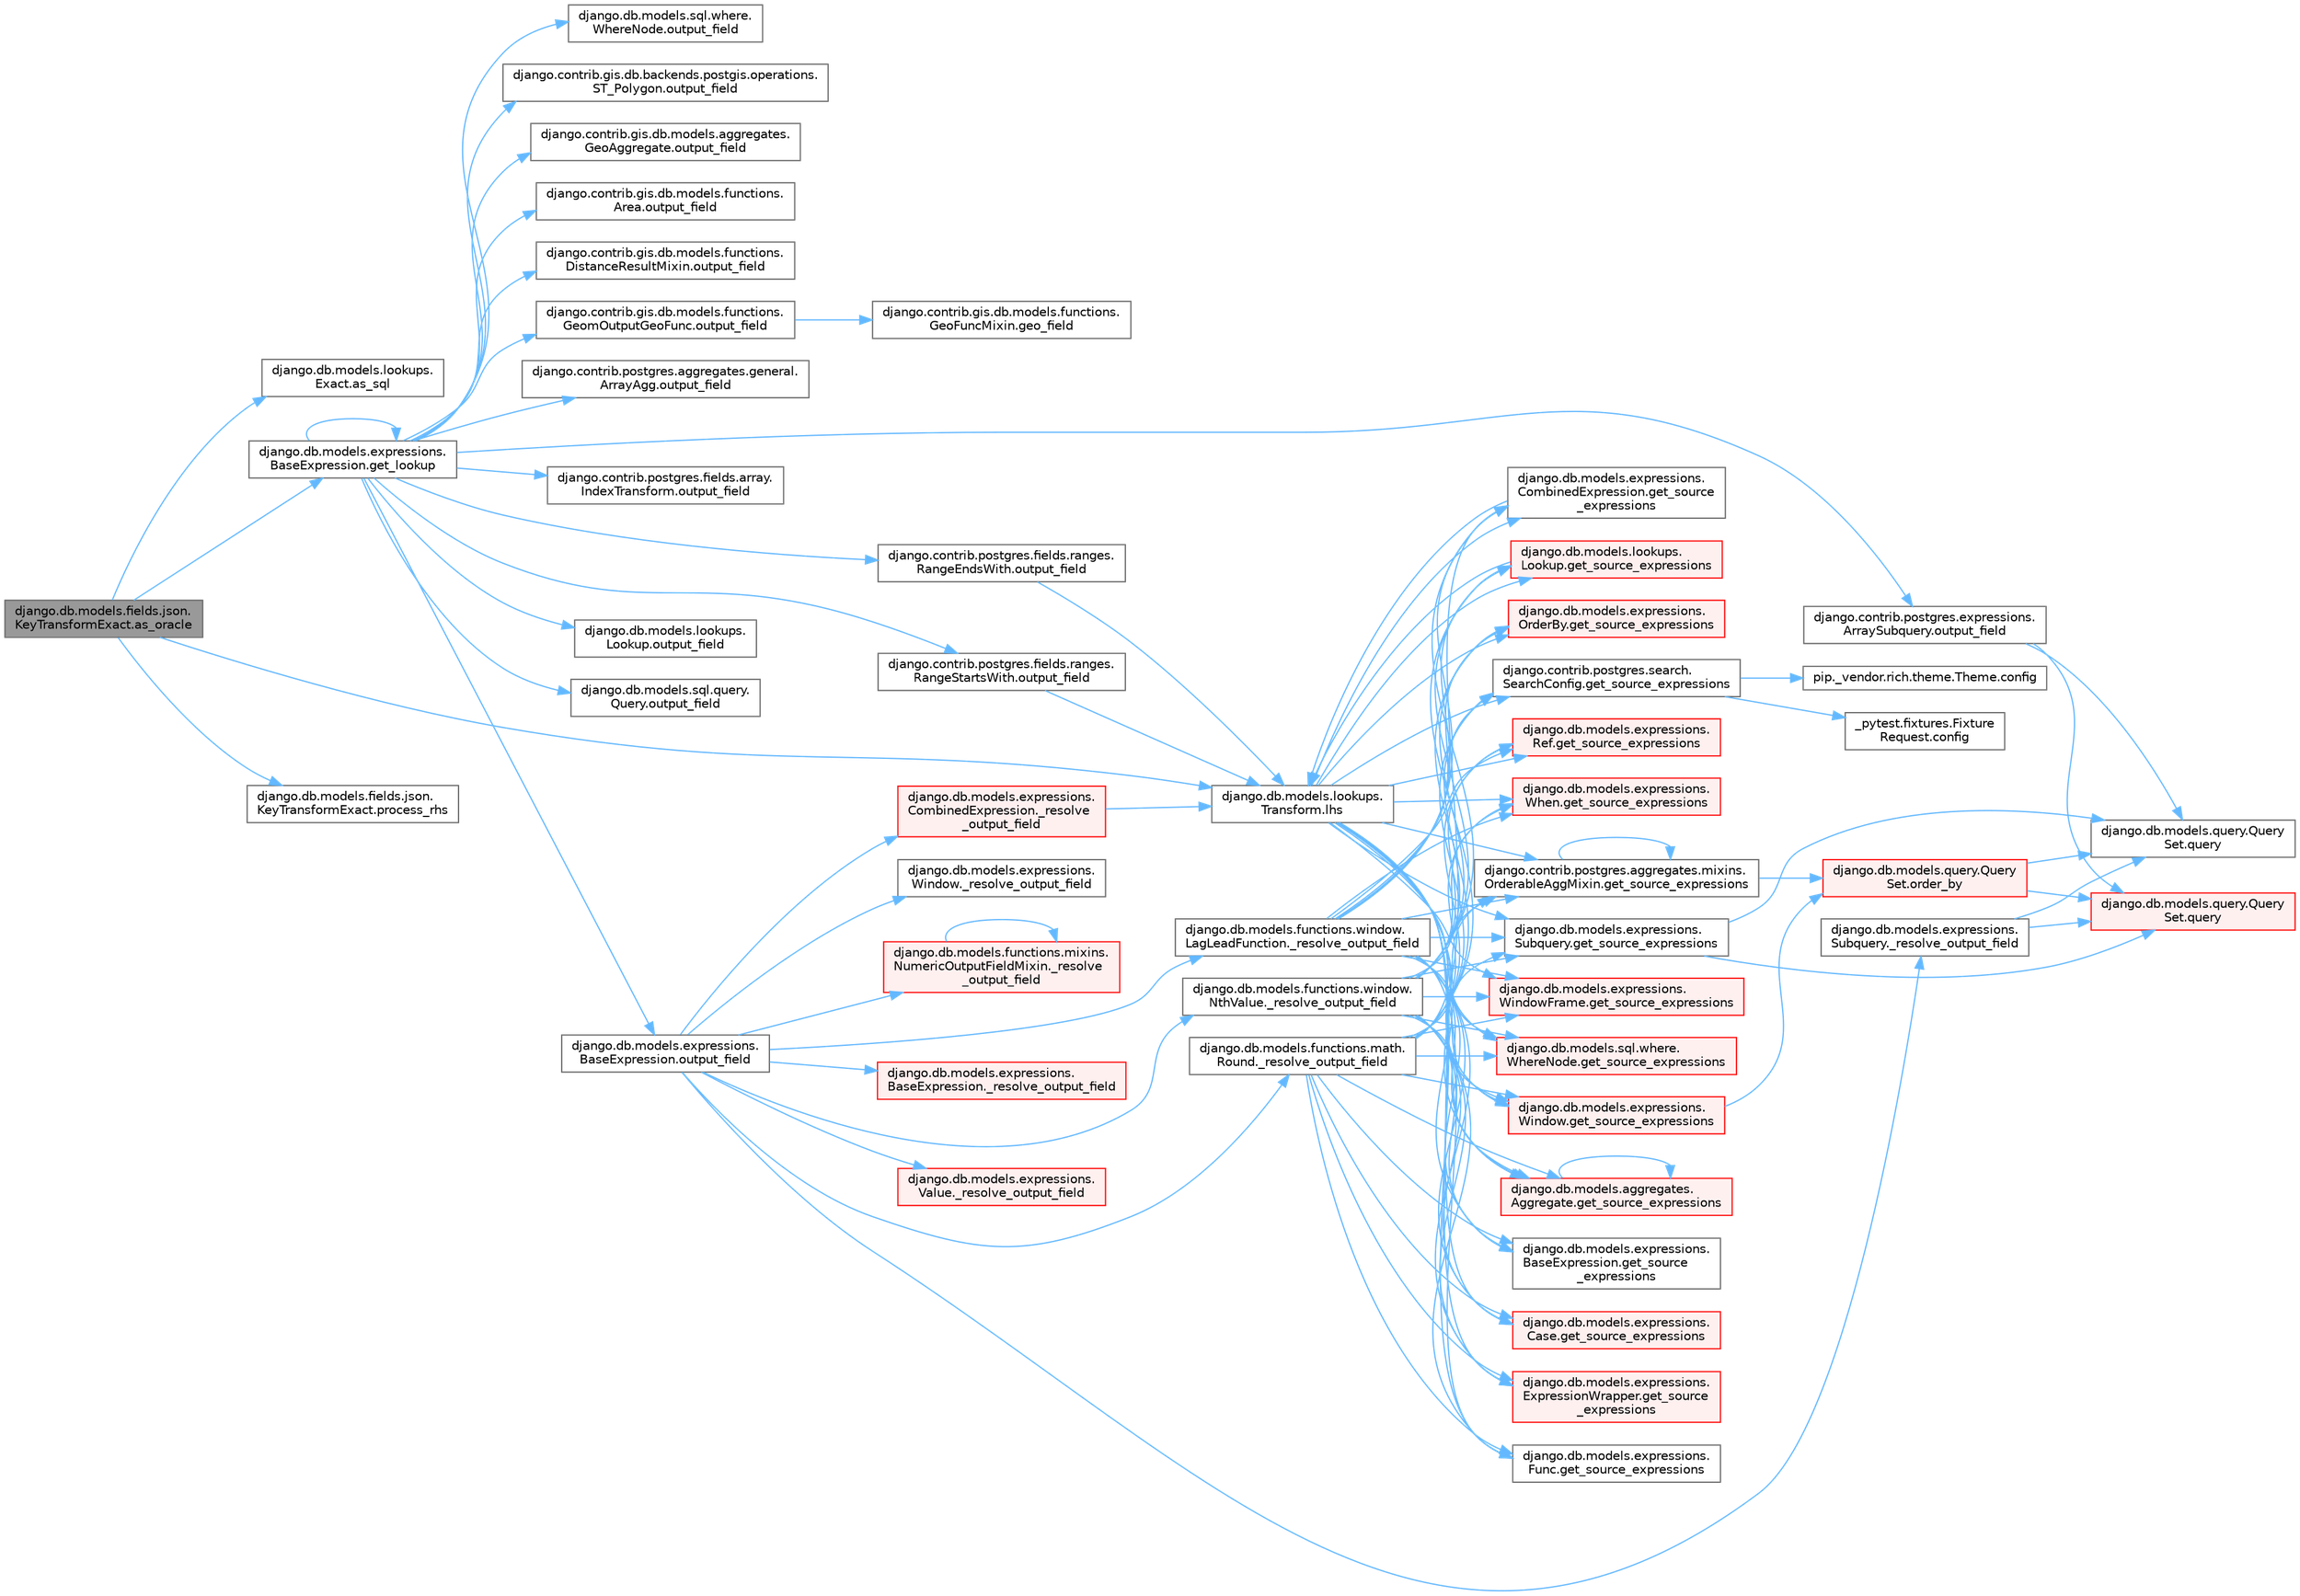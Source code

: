 digraph "django.db.models.fields.json.KeyTransformExact.as_oracle"
{
 // LATEX_PDF_SIZE
  bgcolor="transparent";
  edge [fontname=Helvetica,fontsize=10,labelfontname=Helvetica,labelfontsize=10];
  node [fontname=Helvetica,fontsize=10,shape=box,height=0.2,width=0.4];
  rankdir="LR";
  Node1 [id="Node000001",label="django.db.models.fields.json.\lKeyTransformExact.as_oracle",height=0.2,width=0.4,color="gray40", fillcolor="grey60", style="filled", fontcolor="black",tooltip=" "];
  Node1 -> Node2 [id="edge1_Node000001_Node000002",color="steelblue1",style="solid",tooltip=" "];
  Node2 [id="Node000002",label="django.db.models.lookups.\lExact.as_sql",height=0.2,width=0.4,color="grey40", fillcolor="white", style="filled",URL="$classdjango_1_1db_1_1models_1_1lookups_1_1_exact.html#a25026419abe62ebdc950ead093ab8115",tooltip=" "];
  Node1 -> Node3 [id="edge2_Node000001_Node000003",color="steelblue1",style="solid",tooltip=" "];
  Node3 [id="Node000003",label="django.db.models.expressions.\lBaseExpression.get_lookup",height=0.2,width=0.4,color="grey40", fillcolor="white", style="filled",URL="$classdjango_1_1db_1_1models_1_1expressions_1_1_base_expression.html#a01659a233146096f1936ef43277a45e8",tooltip=" "];
  Node3 -> Node3 [id="edge3_Node000003_Node000003",color="steelblue1",style="solid",tooltip=" "];
  Node3 -> Node4 [id="edge4_Node000003_Node000004",color="steelblue1",style="solid",tooltip=" "];
  Node4 [id="Node000004",label="django.contrib.gis.db.backends.postgis.operations.\lST_Polygon.output_field",height=0.2,width=0.4,color="grey40", fillcolor="white", style="filled",URL="$classdjango_1_1contrib_1_1gis_1_1db_1_1backends_1_1postgis_1_1operations_1_1_s_t___polygon.html#a4427b1b0cb4e6df4fde6c045c562118a",tooltip=" "];
  Node3 -> Node5 [id="edge5_Node000003_Node000005",color="steelblue1",style="solid",tooltip=" "];
  Node5 [id="Node000005",label="django.contrib.gis.db.models.aggregates.\lGeoAggregate.output_field",height=0.2,width=0.4,color="grey40", fillcolor="white", style="filled",URL="$classdjango_1_1contrib_1_1gis_1_1db_1_1models_1_1aggregates_1_1_geo_aggregate.html#a1f680d71d32335c5854387fa09555108",tooltip=" "];
  Node3 -> Node6 [id="edge6_Node000003_Node000006",color="steelblue1",style="solid",tooltip=" "];
  Node6 [id="Node000006",label="django.contrib.gis.db.models.functions.\lArea.output_field",height=0.2,width=0.4,color="grey40", fillcolor="white", style="filled",URL="$classdjango_1_1contrib_1_1gis_1_1db_1_1models_1_1functions_1_1_area.html#a017724b08cd640b0e7e834e003cc103d",tooltip=" "];
  Node3 -> Node7 [id="edge7_Node000003_Node000007",color="steelblue1",style="solid",tooltip=" "];
  Node7 [id="Node000007",label="django.contrib.gis.db.models.functions.\lDistanceResultMixin.output_field",height=0.2,width=0.4,color="grey40", fillcolor="white", style="filled",URL="$classdjango_1_1contrib_1_1gis_1_1db_1_1models_1_1functions_1_1_distance_result_mixin.html#af219b5c12f89e181ada240244818e239",tooltip=" "];
  Node3 -> Node8 [id="edge8_Node000003_Node000008",color="steelblue1",style="solid",tooltip=" "];
  Node8 [id="Node000008",label="django.contrib.gis.db.models.functions.\lGeomOutputGeoFunc.output_field",height=0.2,width=0.4,color="grey40", fillcolor="white", style="filled",URL="$classdjango_1_1contrib_1_1gis_1_1db_1_1models_1_1functions_1_1_geom_output_geo_func.html#a55415993f9af0a2cbde3681557342482",tooltip=" "];
  Node8 -> Node9 [id="edge9_Node000008_Node000009",color="steelblue1",style="solid",tooltip=" "];
  Node9 [id="Node000009",label="django.contrib.gis.db.models.functions.\lGeoFuncMixin.geo_field",height=0.2,width=0.4,color="grey40", fillcolor="white", style="filled",URL="$classdjango_1_1contrib_1_1gis_1_1db_1_1models_1_1functions_1_1_geo_func_mixin.html#aae4bfeb201602d13218e58d1778b4c1b",tooltip=" "];
  Node3 -> Node10 [id="edge10_Node000003_Node000010",color="steelblue1",style="solid",tooltip=" "];
  Node10 [id="Node000010",label="django.contrib.postgres.aggregates.general.\lArrayAgg.output_field",height=0.2,width=0.4,color="grey40", fillcolor="white", style="filled",URL="$classdjango_1_1contrib_1_1postgres_1_1aggregates_1_1general_1_1_array_agg.html#a845ed6cbbb6d6fe470d9478934ade450",tooltip=" "];
  Node3 -> Node11 [id="edge11_Node000003_Node000011",color="steelblue1",style="solid",tooltip=" "];
  Node11 [id="Node000011",label="django.contrib.postgres.expressions.\lArraySubquery.output_field",height=0.2,width=0.4,color="grey40", fillcolor="white", style="filled",URL="$classdjango_1_1contrib_1_1postgres_1_1expressions_1_1_array_subquery.html#adfc4d450008ff7b23517e73cbd1ad172",tooltip=" "];
  Node11 -> Node12 [id="edge12_Node000011_Node000012",color="steelblue1",style="solid",tooltip=" "];
  Node12 [id="Node000012",label="django.db.models.query.Query\lSet.query",height=0.2,width=0.4,color="red", fillcolor="#FFF0F0", style="filled",URL="$classdjango_1_1db_1_1models_1_1query_1_1_query_set.html#a8028ed81b109acb162489dbd16604c83",tooltip=" "];
  Node11 -> Node14 [id="edge13_Node000011_Node000014",color="steelblue1",style="solid",tooltip=" "];
  Node14 [id="Node000014",label="django.db.models.query.Query\lSet.query",height=0.2,width=0.4,color="grey40", fillcolor="white", style="filled",URL="$classdjango_1_1db_1_1models_1_1query_1_1_query_set.html#a0b0307a9b3f65303afb2c5783372d2c2",tooltip=" "];
  Node3 -> Node15 [id="edge14_Node000003_Node000015",color="steelblue1",style="solid",tooltip=" "];
  Node15 [id="Node000015",label="django.contrib.postgres.fields.array.\lIndexTransform.output_field",height=0.2,width=0.4,color="grey40", fillcolor="white", style="filled",URL="$classdjango_1_1contrib_1_1postgres_1_1fields_1_1array_1_1_index_transform.html#ae3ca901f64e761da8d9dff087275f9ef",tooltip=" "];
  Node3 -> Node16 [id="edge15_Node000003_Node000016",color="steelblue1",style="solid",tooltip=" "];
  Node16 [id="Node000016",label="django.contrib.postgres.fields.ranges.\lRangeEndsWith.output_field",height=0.2,width=0.4,color="grey40", fillcolor="white", style="filled",URL="$classdjango_1_1contrib_1_1postgres_1_1fields_1_1ranges_1_1_range_ends_with.html#ab81e75d2435974b6171ddb1cbce4ebd9",tooltip=" "];
  Node16 -> Node17 [id="edge16_Node000016_Node000017",color="steelblue1",style="solid",tooltip=" "];
  Node17 [id="Node000017",label="django.db.models.lookups.\lTransform.lhs",height=0.2,width=0.4,color="grey40", fillcolor="white", style="filled",URL="$classdjango_1_1db_1_1models_1_1lookups_1_1_transform.html#ac0ce01e192abd1a739a4c77fcc8a1bf9",tooltip=" "];
  Node17 -> Node18 [id="edge17_Node000017_Node000018",color="steelblue1",style="solid",tooltip=" "];
  Node18 [id="Node000018",label="django.contrib.postgres.aggregates.mixins.\lOrderableAggMixin.get_source_expressions",height=0.2,width=0.4,color="grey40", fillcolor="white", style="filled",URL="$classdjango_1_1contrib_1_1postgres_1_1aggregates_1_1mixins_1_1_orderable_agg_mixin.html#abed9d6bb5142aafc8b77ac03f9d7a989",tooltip=" "];
  Node18 -> Node18 [id="edge18_Node000018_Node000018",color="steelblue1",style="solid",tooltip=" "];
  Node18 -> Node19 [id="edge19_Node000018_Node000019",color="steelblue1",style="solid",tooltip=" "];
  Node19 [id="Node000019",label="django.db.models.query.Query\lSet.order_by",height=0.2,width=0.4,color="red", fillcolor="#FFF0F0", style="filled",URL="$classdjango_1_1db_1_1models_1_1query_1_1_query_set.html#a2ad2bc4491b372d7fb5ad808262e6f01",tooltip=" "];
  Node19 -> Node12 [id="edge20_Node000019_Node000012",color="steelblue1",style="solid",tooltip=" "];
  Node19 -> Node14 [id="edge21_Node000019_Node000014",color="steelblue1",style="solid",tooltip=" "];
  Node17 -> Node32 [id="edge22_Node000017_Node000032",color="steelblue1",style="solid",tooltip=" "];
  Node32 [id="Node000032",label="django.contrib.postgres.search.\lSearchConfig.get_source_expressions",height=0.2,width=0.4,color="grey40", fillcolor="white", style="filled",URL="$classdjango_1_1contrib_1_1postgres_1_1search_1_1_search_config.html#a2c17d4dfedc6381528df8a0a1b3751bf",tooltip=" "];
  Node32 -> Node33 [id="edge23_Node000032_Node000033",color="steelblue1",style="solid",tooltip=" "];
  Node33 [id="Node000033",label="_pytest.fixtures.Fixture\lRequest.config",height=0.2,width=0.4,color="grey40", fillcolor="white", style="filled",URL="$class__pytest_1_1fixtures_1_1_fixture_request.html#a9ed7b83923283e6cc50ae1c56f68b36d",tooltip=" "];
  Node32 -> Node34 [id="edge24_Node000032_Node000034",color="steelblue1",style="solid",tooltip=" "];
  Node34 [id="Node000034",label="pip._vendor.rich.theme.Theme.config",height=0.2,width=0.4,color="grey40", fillcolor="white", style="filled",URL="$classpip_1_1__vendor_1_1rich_1_1theme_1_1_theme.html#a66944133178df92a2cc2793b6053a2ea",tooltip=" "];
  Node17 -> Node35 [id="edge25_Node000017_Node000035",color="steelblue1",style="solid",tooltip=" "];
  Node35 [id="Node000035",label="django.db.models.aggregates.\lAggregate.get_source_expressions",height=0.2,width=0.4,color="red", fillcolor="#FFF0F0", style="filled",URL="$classdjango_1_1db_1_1models_1_1aggregates_1_1_aggregate.html#a4a47839518c013f780a931e4bcf2d4f1",tooltip=" "];
  Node35 -> Node35 [id="edge26_Node000035_Node000035",color="steelblue1",style="solid",tooltip=" "];
  Node17 -> Node264 [id="edge27_Node000017_Node000264",color="steelblue1",style="solid",tooltip=" "];
  Node264 [id="Node000264",label="django.db.models.expressions.\lBaseExpression.get_source\l_expressions",height=0.2,width=0.4,color="grey40", fillcolor="white", style="filled",URL="$classdjango_1_1db_1_1models_1_1expressions_1_1_base_expression.html#a1a052b2bf91363cc1367dbffb2b47708",tooltip=" "];
  Node17 -> Node265 [id="edge28_Node000017_Node000265",color="steelblue1",style="solid",tooltip=" "];
  Node265 [id="Node000265",label="django.db.models.expressions.\lCase.get_source_expressions",height=0.2,width=0.4,color="red", fillcolor="#FFF0F0", style="filled",URL="$classdjango_1_1db_1_1models_1_1expressions_1_1_case.html#a342de2ff64d7b1a41e1a86d89dee51b4",tooltip=" "];
  Node17 -> Node272 [id="edge29_Node000017_Node000272",color="steelblue1",style="solid",tooltip=" "];
  Node272 [id="Node000272",label="django.db.models.expressions.\lCombinedExpression.get_source\l_expressions",height=0.2,width=0.4,color="grey40", fillcolor="white", style="filled",URL="$classdjango_1_1db_1_1models_1_1expressions_1_1_combined_expression.html#a310a894787d41c927558cb35b23d3a90",tooltip=" "];
  Node272 -> Node17 [id="edge30_Node000272_Node000017",color="steelblue1",style="solid",tooltip=" "];
  Node17 -> Node273 [id="edge31_Node000017_Node000273",color="steelblue1",style="solid",tooltip=" "];
  Node273 [id="Node000273",label="django.db.models.expressions.\lExpressionWrapper.get_source\l_expressions",height=0.2,width=0.4,color="red", fillcolor="#FFF0F0", style="filled",URL="$classdjango_1_1db_1_1models_1_1expressions_1_1_expression_wrapper.html#abdd54fb24f108830588d86a69e619e8f",tooltip=" "];
  Node17 -> Node277 [id="edge32_Node000017_Node000277",color="steelblue1",style="solid",tooltip=" "];
  Node277 [id="Node000277",label="django.db.models.expressions.\lFunc.get_source_expressions",height=0.2,width=0.4,color="grey40", fillcolor="white", style="filled",URL="$classdjango_1_1db_1_1models_1_1expressions_1_1_func.html#a2edd81324f310981c50c4d7d6b02fc36",tooltip=" "];
  Node17 -> Node278 [id="edge33_Node000017_Node000278",color="steelblue1",style="solid",tooltip=" "];
  Node278 [id="Node000278",label="django.db.models.expressions.\lOrderBy.get_source_expressions",height=0.2,width=0.4,color="red", fillcolor="#FFF0F0", style="filled",URL="$classdjango_1_1db_1_1models_1_1expressions_1_1_order_by.html#aa0b698a72cab3662300d9849e2e0b2df",tooltip=" "];
  Node17 -> Node279 [id="edge34_Node000017_Node000279",color="steelblue1",style="solid",tooltip=" "];
  Node279 [id="Node000279",label="django.db.models.expressions.\lRef.get_source_expressions",height=0.2,width=0.4,color="red", fillcolor="#FFF0F0", style="filled",URL="$classdjango_1_1db_1_1models_1_1expressions_1_1_ref.html#a34966901a7ce794db70ff599b65fe2ce",tooltip=" "];
  Node17 -> Node280 [id="edge35_Node000017_Node000280",color="steelblue1",style="solid",tooltip=" "];
  Node280 [id="Node000280",label="django.db.models.expressions.\lSubquery.get_source_expressions",height=0.2,width=0.4,color="grey40", fillcolor="white", style="filled",URL="$classdjango_1_1db_1_1models_1_1expressions_1_1_subquery.html#a39b90b2b3d0ee3caf0b75571062f214e",tooltip=" "];
  Node280 -> Node12 [id="edge36_Node000280_Node000012",color="steelblue1",style="solid",tooltip=" "];
  Node280 -> Node14 [id="edge37_Node000280_Node000014",color="steelblue1",style="solid",tooltip=" "];
  Node17 -> Node281 [id="edge38_Node000017_Node000281",color="steelblue1",style="solid",tooltip=" "];
  Node281 [id="Node000281",label="django.db.models.expressions.\lWhen.get_source_expressions",height=0.2,width=0.4,color="red", fillcolor="#FFF0F0", style="filled",URL="$classdjango_1_1db_1_1models_1_1expressions_1_1_when.html#aed38e210fabf48478aed2ff00ccbdfbe",tooltip=" "];
  Node17 -> Node286 [id="edge39_Node000017_Node000286",color="steelblue1",style="solid",tooltip=" "];
  Node286 [id="Node000286",label="django.db.models.expressions.\lWindow.get_source_expressions",height=0.2,width=0.4,color="red", fillcolor="#FFF0F0", style="filled",URL="$classdjango_1_1db_1_1models_1_1expressions_1_1_window.html#a52d79e8fa282239e67f8d9cdc5112388",tooltip=" "];
  Node286 -> Node19 [id="edge40_Node000286_Node000019",color="steelblue1",style="solid",tooltip=" "];
  Node17 -> Node288 [id="edge41_Node000017_Node000288",color="steelblue1",style="solid",tooltip=" "];
  Node288 [id="Node000288",label="django.db.models.expressions.\lWindowFrame.get_source_expressions",height=0.2,width=0.4,color="red", fillcolor="#FFF0F0", style="filled",URL="$classdjango_1_1db_1_1models_1_1expressions_1_1_window_frame.html#a4b54c4c9b4c4a68308953d25703a2544",tooltip=" "];
  Node17 -> Node2900 [id="edge42_Node000017_Node002900",color="steelblue1",style="solid",tooltip=" "];
  Node2900 [id="Node002900",label="django.db.models.lookups.\lLookup.get_source_expressions",height=0.2,width=0.4,color="red", fillcolor="#FFF0F0", style="filled",URL="$classdjango_1_1db_1_1models_1_1lookups_1_1_lookup.html#ab733397a7e7276a69a7092430799a22a",tooltip=" "];
  Node2900 -> Node17 [id="edge43_Node002900_Node000017",color="steelblue1",style="solid",tooltip=" "];
  Node17 -> Node2902 [id="edge44_Node000017_Node002902",color="steelblue1",style="solid",tooltip=" "];
  Node2902 [id="Node002902",label="django.db.models.sql.where.\lWhereNode.get_source_expressions",height=0.2,width=0.4,color="red", fillcolor="#FFF0F0", style="filled",URL="$classdjango_1_1db_1_1models_1_1sql_1_1where_1_1_where_node.html#ae3155308ff1faf4914e3e7f0134f49d7",tooltip=" "];
  Node3 -> Node259 [id="edge45_Node000003_Node000259",color="steelblue1",style="solid",tooltip=" "];
  Node259 [id="Node000259",label="django.contrib.postgres.fields.ranges.\lRangeStartsWith.output_field",height=0.2,width=0.4,color="grey40", fillcolor="white", style="filled",URL="$classdjango_1_1contrib_1_1postgres_1_1fields_1_1ranges_1_1_range_starts_with.html#a4e864cbda43e695a0ae6b2c3b4ced157",tooltip=" "];
  Node259 -> Node17 [id="edge46_Node000259_Node000017",color="steelblue1",style="solid",tooltip=" "];
  Node3 -> Node260 [id="edge47_Node000003_Node000260",color="steelblue1",style="solid",tooltip=" "];
  Node260 [id="Node000260",label="django.db.models.expressions.\lBaseExpression.output_field",height=0.2,width=0.4,color="grey40", fillcolor="white", style="filled",URL="$classdjango_1_1db_1_1models_1_1expressions_1_1_base_expression.html#a7f0982cb1de5cdeaa7f043c3ae611a6d",tooltip=" "];
  Node260 -> Node261 [id="edge48_Node000260_Node000261",color="steelblue1",style="solid",tooltip=" "];
  Node261 [id="Node000261",label="django.db.models.expressions.\lBaseExpression._resolve_output_field",height=0.2,width=0.4,color="red", fillcolor="#FFF0F0", style="filled",URL="$classdjango_1_1db_1_1models_1_1expressions_1_1_base_expression.html#a4d77b67d8a2c12f240cfa67a218742d9",tooltip=" "];
  Node260 -> Node4452 [id="edge49_Node000260_Node004452",color="steelblue1",style="solid",tooltip=" "];
  Node4452 [id="Node004452",label="django.db.models.expressions.\lCombinedExpression._resolve\l_output_field",height=0.2,width=0.4,color="red", fillcolor="#FFF0F0", style="filled",URL="$classdjango_1_1db_1_1models_1_1expressions_1_1_combined_expression.html#ad5c6df54cfa479187073e305a8cbae20",tooltip=" "];
  Node4452 -> Node17 [id="edge50_Node004452_Node000017",color="steelblue1",style="solid",tooltip=" "];
  Node260 -> Node4454 [id="edge51_Node000260_Node004454",color="steelblue1",style="solid",tooltip=" "];
  Node4454 [id="Node004454",label="django.db.models.expressions.\lSubquery._resolve_output_field",height=0.2,width=0.4,color="grey40", fillcolor="white", style="filled",URL="$classdjango_1_1db_1_1models_1_1expressions_1_1_subquery.html#a1e6f5dc8cd3e49d208c9b8770607552d",tooltip=" "];
  Node4454 -> Node12 [id="edge52_Node004454_Node000012",color="steelblue1",style="solid",tooltip=" "];
  Node4454 -> Node14 [id="edge53_Node004454_Node000014",color="steelblue1",style="solid",tooltip=" "];
  Node260 -> Node4455 [id="edge54_Node000260_Node004455",color="steelblue1",style="solid",tooltip=" "];
  Node4455 [id="Node004455",label="django.db.models.expressions.\lValue._resolve_output_field",height=0.2,width=0.4,color="red", fillcolor="#FFF0F0", style="filled",URL="$classdjango_1_1db_1_1models_1_1expressions_1_1_value.html#af1af121c7b76f0e7325f3276049675dd",tooltip=" "];
  Node260 -> Node4456 [id="edge55_Node000260_Node004456",color="steelblue1",style="solid",tooltip=" "];
  Node4456 [id="Node004456",label="django.db.models.expressions.\lWindow._resolve_output_field",height=0.2,width=0.4,color="grey40", fillcolor="white", style="filled",URL="$classdjango_1_1db_1_1models_1_1expressions_1_1_window.html#a165cffc4e962ae979c8c6bf5f1ed30bd",tooltip=" "];
  Node260 -> Node4457 [id="edge56_Node000260_Node004457",color="steelblue1",style="solid",tooltip=" "];
  Node4457 [id="Node004457",label="django.db.models.functions.math.\lRound._resolve_output_field",height=0.2,width=0.4,color="grey40", fillcolor="white", style="filled",URL="$classdjango_1_1db_1_1models_1_1functions_1_1math_1_1_round.html#aa7b9332c35bc83a0f7055177fb9304e3",tooltip=" "];
  Node4457 -> Node18 [id="edge57_Node004457_Node000018",color="steelblue1",style="solid",tooltip=" "];
  Node4457 -> Node32 [id="edge58_Node004457_Node000032",color="steelblue1",style="solid",tooltip=" "];
  Node4457 -> Node35 [id="edge59_Node004457_Node000035",color="steelblue1",style="solid",tooltip=" "];
  Node4457 -> Node264 [id="edge60_Node004457_Node000264",color="steelblue1",style="solid",tooltip=" "];
  Node4457 -> Node265 [id="edge61_Node004457_Node000265",color="steelblue1",style="solid",tooltip=" "];
  Node4457 -> Node272 [id="edge62_Node004457_Node000272",color="steelblue1",style="solid",tooltip=" "];
  Node4457 -> Node273 [id="edge63_Node004457_Node000273",color="steelblue1",style="solid",tooltip=" "];
  Node4457 -> Node277 [id="edge64_Node004457_Node000277",color="steelblue1",style="solid",tooltip=" "];
  Node4457 -> Node278 [id="edge65_Node004457_Node000278",color="steelblue1",style="solid",tooltip=" "];
  Node4457 -> Node279 [id="edge66_Node004457_Node000279",color="steelblue1",style="solid",tooltip=" "];
  Node4457 -> Node280 [id="edge67_Node004457_Node000280",color="steelblue1",style="solid",tooltip=" "];
  Node4457 -> Node281 [id="edge68_Node004457_Node000281",color="steelblue1",style="solid",tooltip=" "];
  Node4457 -> Node286 [id="edge69_Node004457_Node000286",color="steelblue1",style="solid",tooltip=" "];
  Node4457 -> Node288 [id="edge70_Node004457_Node000288",color="steelblue1",style="solid",tooltip=" "];
  Node4457 -> Node2900 [id="edge71_Node004457_Node002900",color="steelblue1",style="solid",tooltip=" "];
  Node4457 -> Node2902 [id="edge72_Node004457_Node002902",color="steelblue1",style="solid",tooltip=" "];
  Node260 -> Node4458 [id="edge73_Node000260_Node004458",color="steelblue1",style="solid",tooltip=" "];
  Node4458 [id="Node004458",label="django.db.models.functions.mixins.\lNumericOutputFieldMixin._resolve\l_output_field",height=0.2,width=0.4,color="red", fillcolor="#FFF0F0", style="filled",URL="$classdjango_1_1db_1_1models_1_1functions_1_1mixins_1_1_numeric_output_field_mixin.html#ada10dc529cfe036597471f6439dfb0c5",tooltip=" "];
  Node4458 -> Node4458 [id="edge74_Node004458_Node004458",color="steelblue1",style="solid",tooltip=" "];
  Node260 -> Node4459 [id="edge75_Node000260_Node004459",color="steelblue1",style="solid",tooltip=" "];
  Node4459 [id="Node004459",label="django.db.models.functions.window.\lLagLeadFunction._resolve_output_field",height=0.2,width=0.4,color="grey40", fillcolor="white", style="filled",URL="$classdjango_1_1db_1_1models_1_1functions_1_1window_1_1_lag_lead_function.html#ad9fef4f0de0bae4168483d83bf154eb5",tooltip=" "];
  Node4459 -> Node18 [id="edge76_Node004459_Node000018",color="steelblue1",style="solid",tooltip=" "];
  Node4459 -> Node32 [id="edge77_Node004459_Node000032",color="steelblue1",style="solid",tooltip=" "];
  Node4459 -> Node35 [id="edge78_Node004459_Node000035",color="steelblue1",style="solid",tooltip=" "];
  Node4459 -> Node264 [id="edge79_Node004459_Node000264",color="steelblue1",style="solid",tooltip=" "];
  Node4459 -> Node265 [id="edge80_Node004459_Node000265",color="steelblue1",style="solid",tooltip=" "];
  Node4459 -> Node272 [id="edge81_Node004459_Node000272",color="steelblue1",style="solid",tooltip=" "];
  Node4459 -> Node273 [id="edge82_Node004459_Node000273",color="steelblue1",style="solid",tooltip=" "];
  Node4459 -> Node277 [id="edge83_Node004459_Node000277",color="steelblue1",style="solid",tooltip=" "];
  Node4459 -> Node278 [id="edge84_Node004459_Node000278",color="steelblue1",style="solid",tooltip=" "];
  Node4459 -> Node279 [id="edge85_Node004459_Node000279",color="steelblue1",style="solid",tooltip=" "];
  Node4459 -> Node280 [id="edge86_Node004459_Node000280",color="steelblue1",style="solid",tooltip=" "];
  Node4459 -> Node281 [id="edge87_Node004459_Node000281",color="steelblue1",style="solid",tooltip=" "];
  Node4459 -> Node286 [id="edge88_Node004459_Node000286",color="steelblue1",style="solid",tooltip=" "];
  Node4459 -> Node288 [id="edge89_Node004459_Node000288",color="steelblue1",style="solid",tooltip=" "];
  Node4459 -> Node2900 [id="edge90_Node004459_Node002900",color="steelblue1",style="solid",tooltip=" "];
  Node4459 -> Node2902 [id="edge91_Node004459_Node002902",color="steelblue1",style="solid",tooltip=" "];
  Node260 -> Node4460 [id="edge92_Node000260_Node004460",color="steelblue1",style="solid",tooltip=" "];
  Node4460 [id="Node004460",label="django.db.models.functions.window.\lNthValue._resolve_output_field",height=0.2,width=0.4,color="grey40", fillcolor="white", style="filled",URL="$classdjango_1_1db_1_1models_1_1functions_1_1window_1_1_nth_value.html#a01f5c13b954177f7f499ab3a354aa38a",tooltip=" "];
  Node4460 -> Node18 [id="edge93_Node004460_Node000018",color="steelblue1",style="solid",tooltip=" "];
  Node4460 -> Node32 [id="edge94_Node004460_Node000032",color="steelblue1",style="solid",tooltip=" "];
  Node4460 -> Node35 [id="edge95_Node004460_Node000035",color="steelblue1",style="solid",tooltip=" "];
  Node4460 -> Node264 [id="edge96_Node004460_Node000264",color="steelblue1",style="solid",tooltip=" "];
  Node4460 -> Node265 [id="edge97_Node004460_Node000265",color="steelblue1",style="solid",tooltip=" "];
  Node4460 -> Node272 [id="edge98_Node004460_Node000272",color="steelblue1",style="solid",tooltip=" "];
  Node4460 -> Node273 [id="edge99_Node004460_Node000273",color="steelblue1",style="solid",tooltip=" "];
  Node4460 -> Node277 [id="edge100_Node004460_Node000277",color="steelblue1",style="solid",tooltip=" "];
  Node4460 -> Node278 [id="edge101_Node004460_Node000278",color="steelblue1",style="solid",tooltip=" "];
  Node4460 -> Node279 [id="edge102_Node004460_Node000279",color="steelblue1",style="solid",tooltip=" "];
  Node4460 -> Node280 [id="edge103_Node004460_Node000280",color="steelblue1",style="solid",tooltip=" "];
  Node4460 -> Node281 [id="edge104_Node004460_Node000281",color="steelblue1",style="solid",tooltip=" "];
  Node4460 -> Node286 [id="edge105_Node004460_Node000286",color="steelblue1",style="solid",tooltip=" "];
  Node4460 -> Node288 [id="edge106_Node004460_Node000288",color="steelblue1",style="solid",tooltip=" "];
  Node4460 -> Node2900 [id="edge107_Node004460_Node002900",color="steelblue1",style="solid",tooltip=" "];
  Node4460 -> Node2902 [id="edge108_Node004460_Node002902",color="steelblue1",style="solid",tooltip=" "];
  Node3 -> Node1437 [id="edge109_Node000003_Node001437",color="steelblue1",style="solid",tooltip=" "];
  Node1437 [id="Node001437",label="django.db.models.lookups.\lLookup.output_field",height=0.2,width=0.4,color="grey40", fillcolor="white", style="filled",URL="$classdjango_1_1db_1_1models_1_1lookups_1_1_lookup.html#ac5f7b4f3c6722942ef415a8f83b98745",tooltip=" "];
  Node3 -> Node1438 [id="edge110_Node000003_Node001438",color="steelblue1",style="solid",tooltip=" "];
  Node1438 [id="Node001438",label="django.db.models.sql.query.\lQuery.output_field",height=0.2,width=0.4,color="grey40", fillcolor="white", style="filled",URL="$classdjango_1_1db_1_1models_1_1sql_1_1query_1_1_query.html#a53ec5a7472740d502ccbe1a6e526aa26",tooltip=" "];
  Node3 -> Node1439 [id="edge111_Node000003_Node001439",color="steelblue1",style="solid",tooltip=" "];
  Node1439 [id="Node001439",label="django.db.models.sql.where.\lWhereNode.output_field",height=0.2,width=0.4,color="grey40", fillcolor="white", style="filled",URL="$classdjango_1_1db_1_1models_1_1sql_1_1where_1_1_where_node.html#ac9648ee33da9c2746f6ca859befdf6b2",tooltip=" "];
  Node1 -> Node17 [id="edge112_Node000001_Node000017",color="steelblue1",style="solid",tooltip=" "];
  Node1 -> Node4528 [id="edge113_Node000001_Node004528",color="steelblue1",style="solid",tooltip=" "];
  Node4528 [id="Node004528",label="django.db.models.fields.json.\lKeyTransformExact.process_rhs",height=0.2,width=0.4,color="grey40", fillcolor="white", style="filled",URL="$classdjango_1_1db_1_1models_1_1fields_1_1json_1_1_key_transform_exact.html#a9bb120109c5dde6b899087a0dd31af32",tooltip=" "];
}
